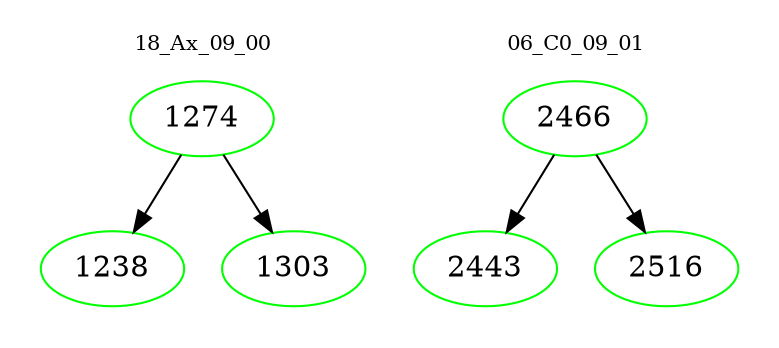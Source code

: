 digraph{
subgraph cluster_0 {
color = white
label = "18_Ax_09_00";
fontsize=10;
T0_1274 [label="1274", color="green"]
T0_1274 -> T0_1238 [color="black"]
T0_1238 [label="1238", color="green"]
T0_1274 -> T0_1303 [color="black"]
T0_1303 [label="1303", color="green"]
}
subgraph cluster_1 {
color = white
label = "06_C0_09_01";
fontsize=10;
T1_2466 [label="2466", color="green"]
T1_2466 -> T1_2443 [color="black"]
T1_2443 [label="2443", color="green"]
T1_2466 -> T1_2516 [color="black"]
T1_2516 [label="2516", color="green"]
}
}
